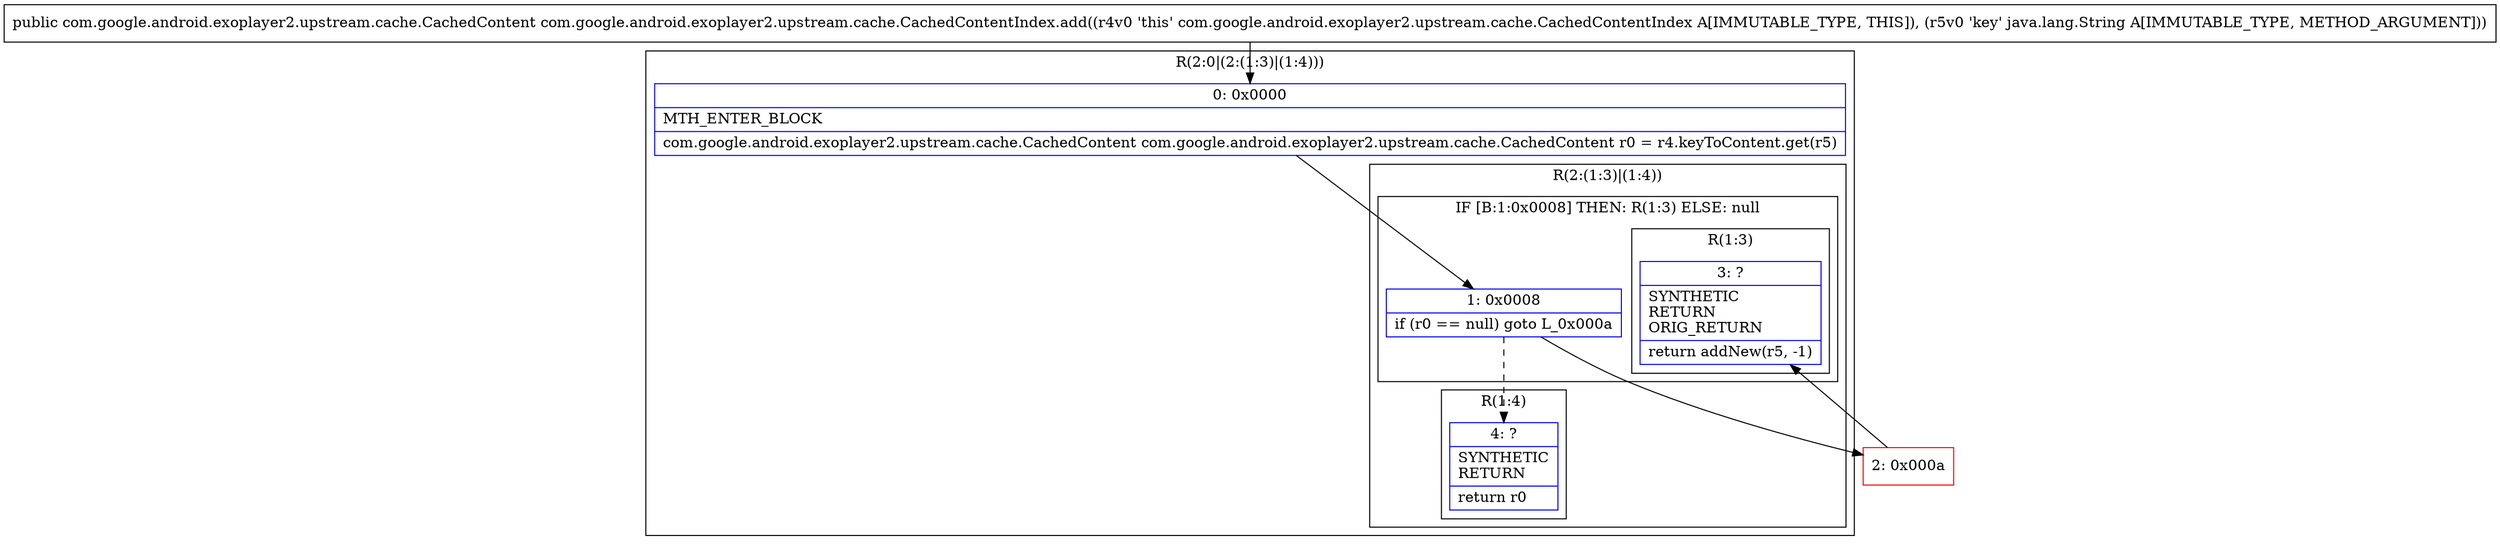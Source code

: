 digraph "CFG forcom.google.android.exoplayer2.upstream.cache.CachedContentIndex.add(Ljava\/lang\/String;)Lcom\/google\/android\/exoplayer2\/upstream\/cache\/CachedContent;" {
subgraph cluster_Region_131875490 {
label = "R(2:0|(2:(1:3)|(1:4)))";
node [shape=record,color=blue];
Node_0 [shape=record,label="{0\:\ 0x0000|MTH_ENTER_BLOCK\l|com.google.android.exoplayer2.upstream.cache.CachedContent com.google.android.exoplayer2.upstream.cache.CachedContent r0 = r4.keyToContent.get(r5)\l}"];
subgraph cluster_Region_1641537675 {
label = "R(2:(1:3)|(1:4))";
node [shape=record,color=blue];
subgraph cluster_IfRegion_1704478388 {
label = "IF [B:1:0x0008] THEN: R(1:3) ELSE: null";
node [shape=record,color=blue];
Node_1 [shape=record,label="{1\:\ 0x0008|if (r0 == null) goto L_0x000a\l}"];
subgraph cluster_Region_1315494080 {
label = "R(1:3)";
node [shape=record,color=blue];
Node_3 [shape=record,label="{3\:\ ?|SYNTHETIC\lRETURN\lORIG_RETURN\l|return addNew(r5, \-1)\l}"];
}
}
subgraph cluster_Region_1772646950 {
label = "R(1:4)";
node [shape=record,color=blue];
Node_4 [shape=record,label="{4\:\ ?|SYNTHETIC\lRETURN\l|return r0\l}"];
}
}
}
Node_2 [shape=record,color=red,label="{2\:\ 0x000a}"];
MethodNode[shape=record,label="{public com.google.android.exoplayer2.upstream.cache.CachedContent com.google.android.exoplayer2.upstream.cache.CachedContentIndex.add((r4v0 'this' com.google.android.exoplayer2.upstream.cache.CachedContentIndex A[IMMUTABLE_TYPE, THIS]), (r5v0 'key' java.lang.String A[IMMUTABLE_TYPE, METHOD_ARGUMENT])) }"];
MethodNode -> Node_0;
Node_0 -> Node_1;
Node_1 -> Node_2;
Node_1 -> Node_4[style=dashed];
Node_2 -> Node_3;
}

